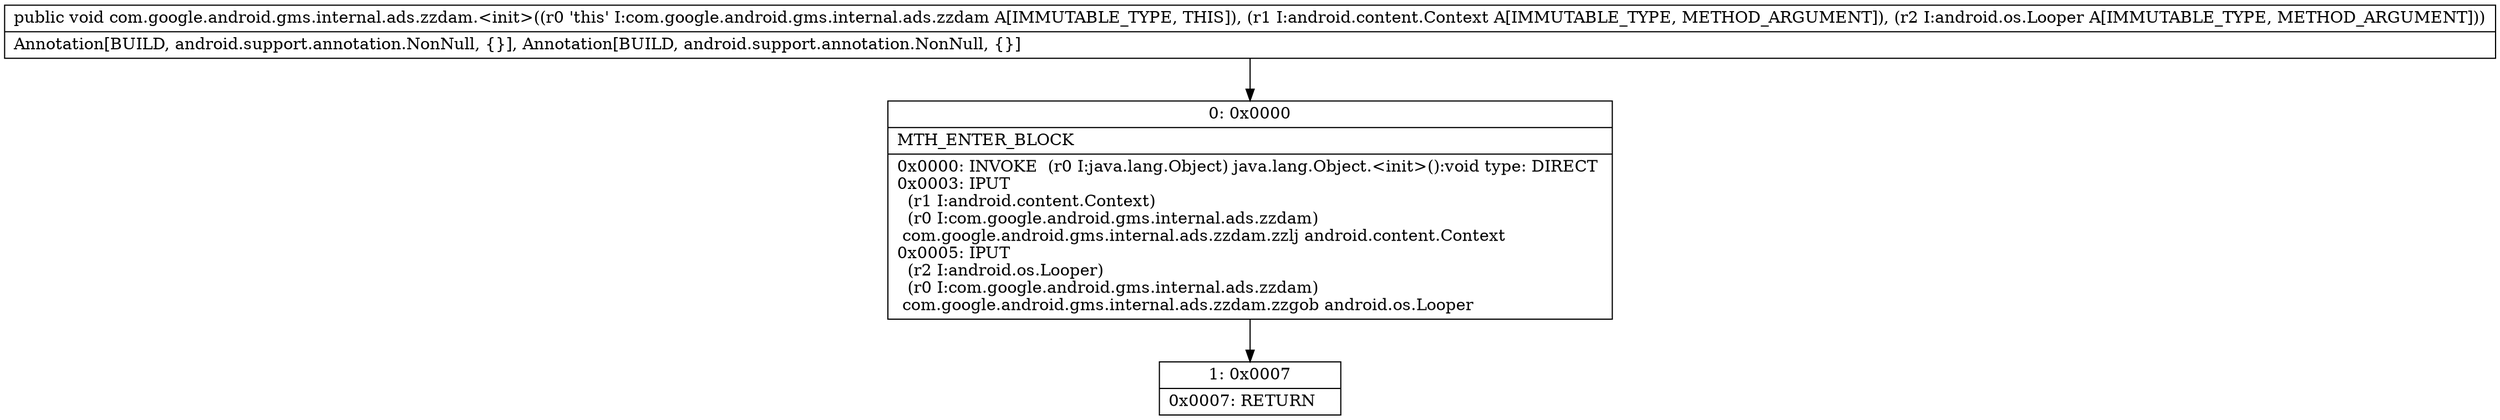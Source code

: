 digraph "CFG forcom.google.android.gms.internal.ads.zzdam.\<init\>(Landroid\/content\/Context;Landroid\/os\/Looper;)V" {
Node_0 [shape=record,label="{0\:\ 0x0000|MTH_ENTER_BLOCK\l|0x0000: INVOKE  (r0 I:java.lang.Object) java.lang.Object.\<init\>():void type: DIRECT \l0x0003: IPUT  \l  (r1 I:android.content.Context)\l  (r0 I:com.google.android.gms.internal.ads.zzdam)\l com.google.android.gms.internal.ads.zzdam.zzlj android.content.Context \l0x0005: IPUT  \l  (r2 I:android.os.Looper)\l  (r0 I:com.google.android.gms.internal.ads.zzdam)\l com.google.android.gms.internal.ads.zzdam.zzgob android.os.Looper \l}"];
Node_1 [shape=record,label="{1\:\ 0x0007|0x0007: RETURN   \l}"];
MethodNode[shape=record,label="{public void com.google.android.gms.internal.ads.zzdam.\<init\>((r0 'this' I:com.google.android.gms.internal.ads.zzdam A[IMMUTABLE_TYPE, THIS]), (r1 I:android.content.Context A[IMMUTABLE_TYPE, METHOD_ARGUMENT]), (r2 I:android.os.Looper A[IMMUTABLE_TYPE, METHOD_ARGUMENT]))  | Annotation[BUILD, android.support.annotation.NonNull, \{\}], Annotation[BUILD, android.support.annotation.NonNull, \{\}]\l}"];
MethodNode -> Node_0;
Node_0 -> Node_1;
}

